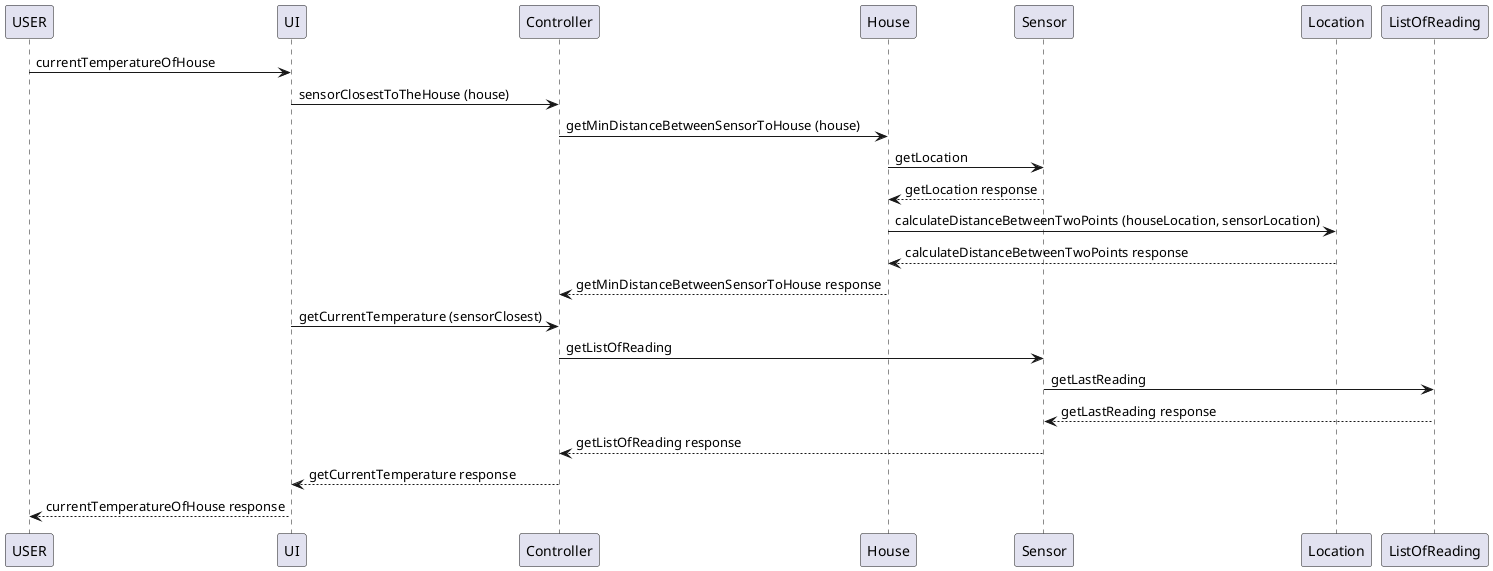 @startuml
USER -> UI: currentTemperatureOfHouse


UI -> Controller: sensorClosestToTheHouse (house)

Controller -> House: getMinDistanceBetweenSensorToHouse (house)

House -> Sensor: getLocation
House <-- Sensor: getLocation response


House -> Location: calculateDistanceBetweenTwoPoints (houseLocation, sensorLocation)
House <-- Location: calculateDistanceBetweenTwoPoints response

Controller <-- House: getMinDistanceBetweenSensorToHouse response

UI -> Controller: getCurrentTemperature (sensorClosest)

Controller -> Sensor: getListOfReading
Sensor -> ListOfReading: getLastReading
Sensor <-- ListOfReading: getLastReading response
Controller <-- Sensor: getListOfReading response

UI <-- Controller: getCurrentTemperature response


USER <-- UI: currentTemperatureOfHouse response



@enduml